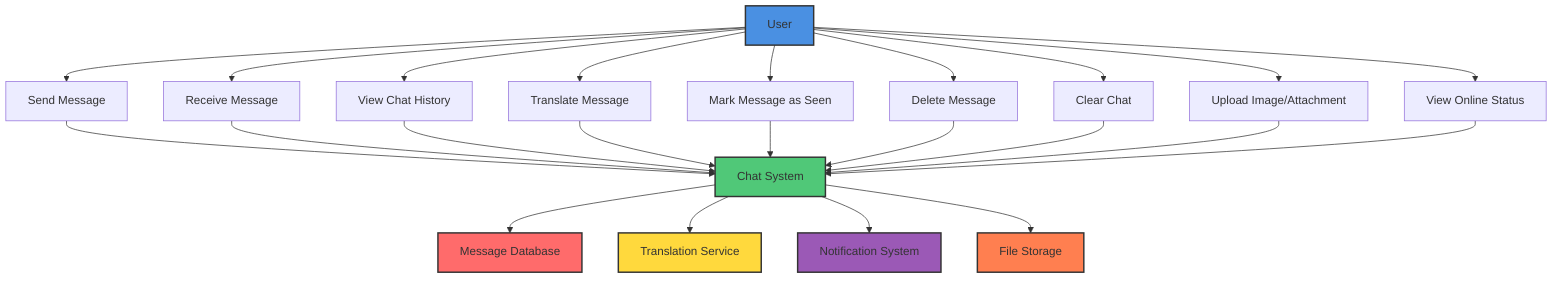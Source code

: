 graph TD
    A[User] --> B[Send Message]
    A --> C[Receive Message]
    A --> D[View Chat History]
    A --> E[Translate Message]
    A --> F[Mark Message as Seen]
    A --> G[Delete Message]
    A --> H[Clear Chat]
    A --> I[Upload Image/Attachment]
    A --> J[View Online Status]
    
    B --> K[Chat System]
    C --> K
    D --> K
    E --> K
    F --> K
    G --> K
    H --> K
    I --> K
    J --> K
    
    K --> L[Message Database]
    K --> M[Translation Service]
    K --> N[Notification System]
    K --> O[File Storage]
    
    style A fill:#4A90E2,stroke:#333,stroke-width:2px
    style K fill:#50C878,stroke:#333,stroke-width:2px
    style L fill:#FF6B6B,stroke:#333,stroke-width:2px
    style M fill:#FFD93D,stroke:#333,stroke-width:2px
    style N fill:#9B59B6,stroke:#333,stroke-width:2px
    style O fill:#FF7F50,stroke:#333,stroke-width:2px